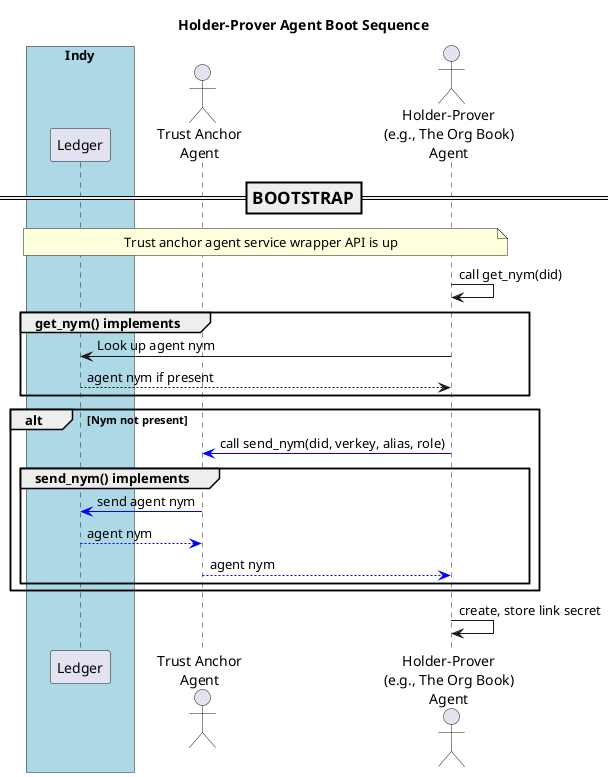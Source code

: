 @startuml
/'
Copyright 2017-2018 Government of Canada - Public Services and Procurement Canada - buyandsell.gc.ca

Licensed under the Apache License, Version 2.0 (the "License");
you may not use this file except in compliance with the License.
You may obtain a copy of the License at

http://www.apache.org/licenses/LICENSE-2.0

Unless required by applicable law or agreed to in writing, software
distributed under the License is distributed on an "AS IS" BASIS,
WITHOUT WARRANTIES OR CONDITIONS OF ANY KIND, either express or implied.
See the License for the specific language governing permissions and
limitations under the License.
'/

skinparam ParticipantPadding 20
skinparam BaloxPadding 20

title Holder-Prover Agent Boot Sequence

box "Indy" #LightBlue
    participant "Ledger" as ledger
endbox
actor "Trust Anchor\nAgent" as tag
actor "Holder-Prover\n(e.g., The Org Book)\nAgent" as obag

=== BOOTSTRAP ==
note over ledger, obag
Trust anchor agent service wrapper API is up
endnote

obag -> obag: call get_nym(did)
group get_nym() implements
    obag -> ledger: Look up agent nym
    ledger --> obag: agent nym if present
end

alt Nym not present
    obag -[#blue]> tag: call send_nym(did, verkey, alias, role)
    group send_nym() implements
        tag -[#blue]> ledger: send agent nym
        ledger --[#blue]> tag: agent nym
        tag --[#blue]> obag: agent nym
    end
end

obag -> obag: create, store link secret

@enduml
